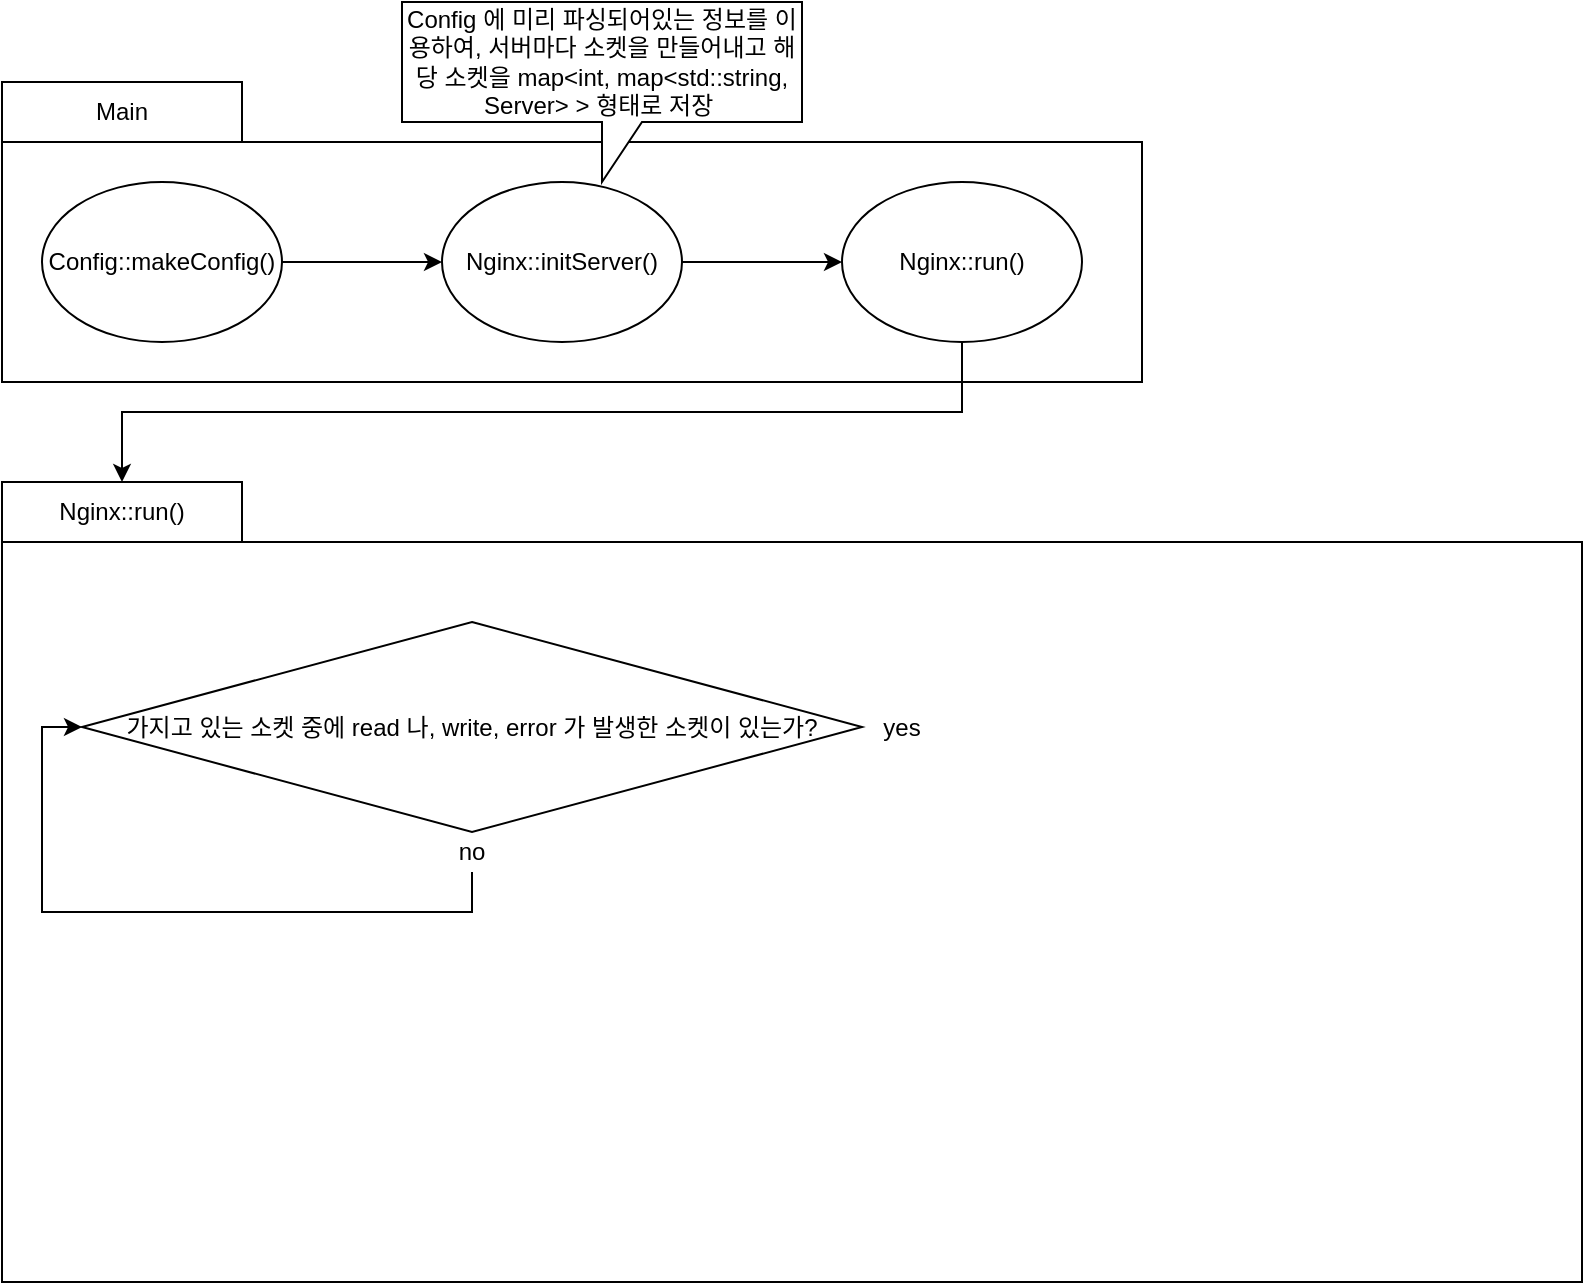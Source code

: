 <mxfile>
    <diagram id="PMlPp6as_ETNEX1RSq5d" name="Page-1">
        <mxGraphModel dx="1035" dy="1610" grid="1" gridSize="10" guides="1" tooltips="1" connect="1" arrows="1" fold="1" page="1" pageScale="1" pageWidth="850" pageHeight="1100" math="0" shadow="0">
            <root>
                <mxCell id="0"/>
                <mxCell id="1" parent="0"/>
                <mxCell id="9" value="" style="rounded=0;whiteSpace=wrap;html=1;" parent="1" vertex="1">
                    <mxGeometry x="30" y="50" width="570" height="120" as="geometry"/>
                </mxCell>
                <mxCell id="13" value="&lt;span&gt;Main&lt;/span&gt;" style="rounded=0;whiteSpace=wrap;html=1;" parent="1" vertex="1">
                    <mxGeometry x="30" y="20" width="120" height="30" as="geometry"/>
                </mxCell>
                <mxCell id="21" style="edgeStyle=orthogonalEdgeStyle;rounded=0;orthogonalLoop=1;jettySize=auto;html=1;exitX=1;exitY=0.5;exitDx=0;exitDy=0;entryX=0;entryY=0.5;entryDx=0;entryDy=0;" parent="1" source="16" target="19" edge="1">
                    <mxGeometry relative="1" as="geometry"/>
                </mxCell>
                <mxCell id="16" value="Config::makeConfig()" style="ellipse;whiteSpace=wrap;html=1;" parent="1" vertex="1">
                    <mxGeometry x="50" y="70" width="120" height="80" as="geometry"/>
                </mxCell>
                <mxCell id="22" style="edgeStyle=orthogonalEdgeStyle;rounded=0;orthogonalLoop=1;jettySize=auto;html=1;exitX=1;exitY=0.5;exitDx=0;exitDy=0;" parent="1" source="19" target="20" edge="1">
                    <mxGeometry relative="1" as="geometry"/>
                </mxCell>
                <mxCell id="19" value="Nginx::initServer()" style="ellipse;whiteSpace=wrap;html=1;" parent="1" vertex="1">
                    <mxGeometry x="250" y="70" width="120" height="80" as="geometry"/>
                </mxCell>
                <mxCell id="26" style="edgeStyle=orthogonalEdgeStyle;rounded=0;orthogonalLoop=1;jettySize=auto;html=1;exitX=0.5;exitY=1;exitDx=0;exitDy=0;entryX=0.5;entryY=0;entryDx=0;entryDy=0;" edge="1" parent="1" source="20" target="25">
                    <mxGeometry relative="1" as="geometry"/>
                </mxCell>
                <mxCell id="20" value="Nginx::run()" style="ellipse;whiteSpace=wrap;html=1;" parent="1" vertex="1">
                    <mxGeometry x="450" y="70" width="120" height="80" as="geometry"/>
                </mxCell>
                <mxCell id="23" value="Config 에 미리 파싱되어있는 정보를 이용하여, 서버마다 소켓을 만들어내고 해당 소켓을 map&amp;lt;int, map&amp;lt;std::string, Server&amp;gt; &amp;gt; 형태로 저장&amp;nbsp;" style="shape=callout;whiteSpace=wrap;html=1;perimeter=calloutPerimeter;" parent="1" vertex="1">
                    <mxGeometry x="230" y="-20" width="200" height="90" as="geometry"/>
                </mxCell>
                <mxCell id="24" value="" style="rounded=0;whiteSpace=wrap;html=1;" parent="1" vertex="1">
                    <mxGeometry x="30" y="250" width="790" height="370" as="geometry"/>
                </mxCell>
                <mxCell id="25" value="Nginx::run()" style="rounded=0;whiteSpace=wrap;html=1;" parent="1" vertex="1">
                    <mxGeometry x="30" y="220" width="120" height="30" as="geometry"/>
                </mxCell>
                <mxCell id="32" value="&lt;span&gt;가지고 있는 소켓 중에 read 나, write, error 가 발생한 소켓이 있는가?&lt;/span&gt;" style="rhombus;whiteSpace=wrap;html=1;" vertex="1" parent="1">
                    <mxGeometry x="70" y="290" width="390" height="105" as="geometry"/>
                </mxCell>
                <mxCell id="33" value="yes" style="text;html=1;strokeColor=none;fillColor=none;align=center;verticalAlign=middle;whiteSpace=wrap;rounded=0;" vertex="1" parent="1">
                    <mxGeometry x="460" y="332.5" width="40" height="20" as="geometry"/>
                </mxCell>
                <mxCell id="36" style="edgeStyle=orthogonalEdgeStyle;rounded=0;orthogonalLoop=1;jettySize=auto;html=1;exitX=0.5;exitY=1;exitDx=0;exitDy=0;entryX=0;entryY=0.5;entryDx=0;entryDy=0;" edge="1" parent="1" source="34" target="32">
                    <mxGeometry relative="1" as="geometry"/>
                </mxCell>
                <mxCell id="34" value="no" style="text;html=1;strokeColor=none;fillColor=none;align=center;verticalAlign=middle;whiteSpace=wrap;rounded=0;" vertex="1" parent="1">
                    <mxGeometry x="245" y="395" width="40" height="20" as="geometry"/>
                </mxCell>
            </root>
        </mxGraphModel>
    </diagram>
</mxfile>
